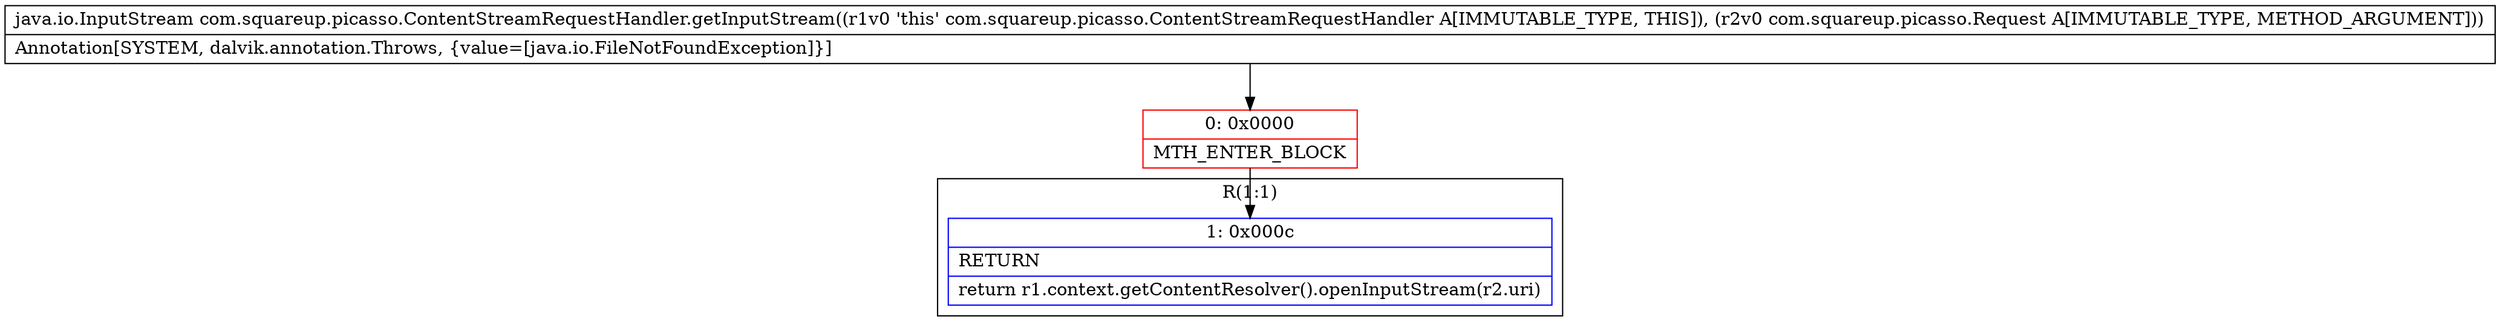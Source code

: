 digraph "CFG forcom.squareup.picasso.ContentStreamRequestHandler.getInputStream(Lcom\/squareup\/picasso\/Request;)Ljava\/io\/InputStream;" {
subgraph cluster_Region_16459876 {
label = "R(1:1)";
node [shape=record,color=blue];
Node_1 [shape=record,label="{1\:\ 0x000c|RETURN\l|return r1.context.getContentResolver().openInputStream(r2.uri)\l}"];
}
Node_0 [shape=record,color=red,label="{0\:\ 0x0000|MTH_ENTER_BLOCK\l}"];
MethodNode[shape=record,label="{java.io.InputStream com.squareup.picasso.ContentStreamRequestHandler.getInputStream((r1v0 'this' com.squareup.picasso.ContentStreamRequestHandler A[IMMUTABLE_TYPE, THIS]), (r2v0 com.squareup.picasso.Request A[IMMUTABLE_TYPE, METHOD_ARGUMENT]))  | Annotation[SYSTEM, dalvik.annotation.Throws, \{value=[java.io.FileNotFoundException]\}]\l}"];
MethodNode -> Node_0;
Node_0 -> Node_1;
}

